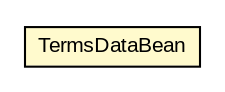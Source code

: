 #!/usr/local/bin/dot
#
# Class diagram 
# Generated by UMLGraph version R5_6-24-gf6e263 (http://www.umlgraph.org/)
#

digraph G {
	edge [fontname="arial",fontsize=10,labelfontname="arial",labelfontsize=10];
	node [fontname="arial",fontsize=10,shape=plaintext];
	nodesep=0.25;
	ranksep=0.5;
	// edu.arizona.biosemantics.semanticmarkup.gui.TermsDataBean
	c137523 [label=<<table title="edu.arizona.biosemantics.semanticmarkup.gui.TermsDataBean" border="0" cellborder="1" cellspacing="0" cellpadding="2" port="p" bgcolor="lemonChiffon" href="./TermsDataBean.html">
		<tr><td><table border="0" cellspacing="0" cellpadding="1">
<tr><td align="center" balign="center"> TermsDataBean </td></tr>
		</table></td></tr>
		</table>>, URL="./TermsDataBean.html", fontname="arial", fontcolor="black", fontsize=10.0];
}

